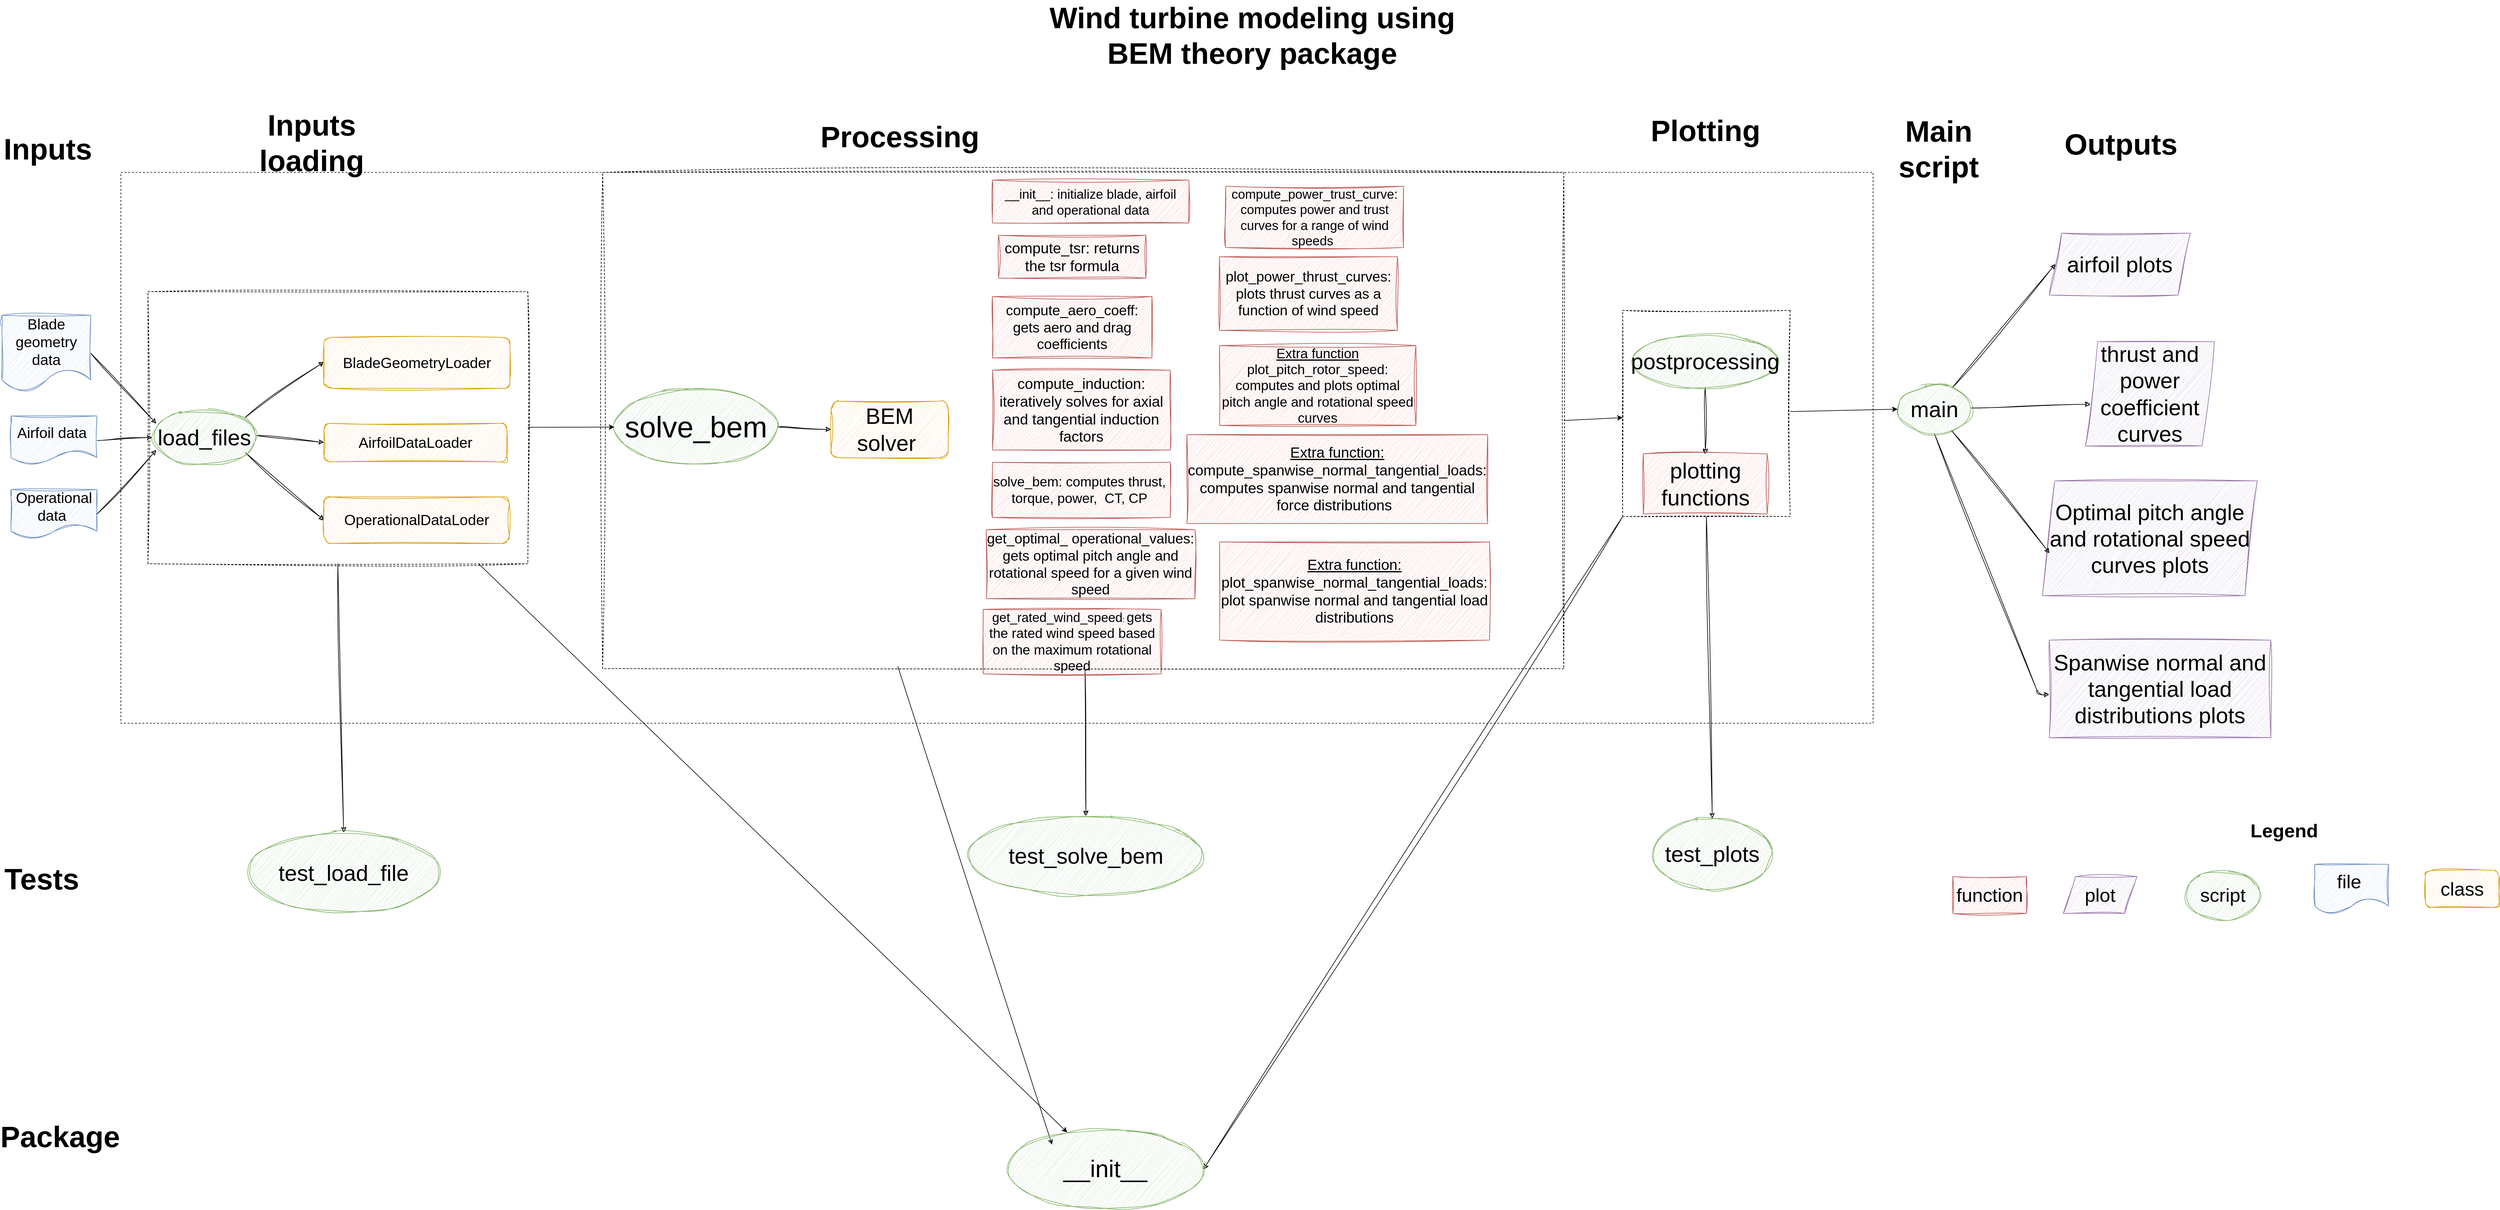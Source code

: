 <mxfile>
    <diagram id="l_XFcSIbPX8xk8myUDa6" name="Page-1">
        <mxGraphModel dx="2226" dy="1819" grid="0" gridSize="10" guides="1" tooltips="1" connect="1" arrows="1" fold="1" page="1" pageScale="1" pageWidth="850" pageHeight="1100" math="0" shadow="0">
            <root>
                <mxCell id="0"/>
                <mxCell id="1" parent="0"/>
                <mxCell id="2" value="&lt;font style=&quot;font-size: 24px;&quot;&gt;Blade geometry data&lt;/font&gt;" style="shape=document;whiteSpace=wrap;html=1;boundedLbl=1;fillColor=#dae8fc;strokeColor=#6c8ebf;sketch=1;curveFitting=1;jiggle=2;" parent="1" vertex="1">
                    <mxGeometry x="-845" y="126" width="145" height="124" as="geometry"/>
                </mxCell>
                <mxCell id="30" style="edgeStyle=none;html=1;entryX=0;entryY=0.5;entryDx=0;entryDy=0;exitX=1;exitY=0.5;exitDx=0;exitDy=0;sketch=1;curveFitting=1;jiggle=2;" parent="1" target="21" edge="1">
                    <mxGeometry relative="1" as="geometry">
                        <mxPoint x="-430.2" y="322" as="sourcePoint"/>
                    </mxGeometry>
                </mxCell>
                <mxCell id="55" style="edgeStyle=none;html=1;exitX=1;exitY=0.5;exitDx=0;exitDy=0;entryX=0;entryY=0.5;entryDx=0;entryDy=0;sketch=1;curveFitting=1;jiggle=2;" parent="1" source="3" target="52" edge="1">
                    <mxGeometry relative="1" as="geometry"/>
                </mxCell>
                <mxCell id="3" value="&lt;font style=&quot;font-size: 24px;&quot;&gt;Airfoil data&amp;nbsp;&lt;/font&gt;" style="shape=document;whiteSpace=wrap;html=1;boundedLbl=1;fillColor=#dae8fc;strokeColor=#6c8ebf;fontSize=20;sketch=1;curveFitting=1;jiggle=2;" parent="1" vertex="1">
                    <mxGeometry x="-830" y="290" width="140" height="80" as="geometry"/>
                </mxCell>
                <mxCell id="31" style="edgeStyle=none;html=1;entryX=0;entryY=0.5;entryDx=0;entryDy=0;exitX=1;exitY=1;exitDx=0;exitDy=0;sketch=1;curveFitting=1;jiggle=2;" parent="1" target="22" edge="1">
                    <mxGeometry relative="1" as="geometry">
                        <mxPoint x="-447.774" y="350.284" as="sourcePoint"/>
                    </mxGeometry>
                </mxCell>
                <mxCell id="4" value="&lt;font style=&quot;font-size: 24px;&quot;&gt;Operational data&amp;nbsp;&lt;/font&gt;" style="shape=document;whiteSpace=wrap;html=1;boundedLbl=1;fillColor=#dae8fc;strokeColor=#6c8ebf;fontSize=19;sketch=1;curveFitting=1;jiggle=2;" parent="1" vertex="1">
                    <mxGeometry x="-830" y="410" width="140" height="80" as="geometry"/>
                </mxCell>
                <mxCell id="5" value="&lt;font&gt;file&amp;nbsp;&lt;/font&gt;" style="shape=document;whiteSpace=wrap;html=1;boundedLbl=1;fillColor=#dae8fc;strokeColor=#6c8ebf;sketch=1;curveFitting=1;jiggle=2;fontSize=31;" parent="1" vertex="1">
                    <mxGeometry x="2924" y="1021" width="120" height="80" as="geometry"/>
                </mxCell>
                <mxCell id="7" value="&lt;font style=&quot;font-size: 48px;&quot;&gt;&lt;b style=&quot;&quot;&gt;Inputs&lt;/b&gt;&lt;/font&gt;" style="text;html=1;align=center;verticalAlign=middle;whiteSpace=wrap;rounded=0;sketch=1;curveFitting=1;jiggle=2;" parent="1" vertex="1">
                    <mxGeometry x="-800" y="-160" width="60" height="30" as="geometry"/>
                </mxCell>
                <mxCell id="8" value="&lt;font style=&quot;font-size: 36px;&quot;&gt;BEM solver&amp;nbsp;&lt;/font&gt;" style="rounded=1;whiteSpace=wrap;html=1;fillColor=#ffe6cc;strokeColor=#d79b00;fontSize=19;sketch=1;curveFitting=1;jiggle=2;" parent="1" vertex="1">
                    <mxGeometry x="506" y="266" width="191" height="92.5" as="geometry"/>
                </mxCell>
                <mxCell id="18" value="class" style="rounded=1;whiteSpace=wrap;html=1;fillColor=#ffe6cc;strokeColor=#d79b00;fontSize=31;sketch=1;curveFitting=1;jiggle=2;" parent="1" vertex="1">
                    <mxGeometry x="3104" y="1031" width="120" height="60" as="geometry"/>
                </mxCell>
                <mxCell id="21" value="&lt;font style=&quot;font-size: 24px;&quot;&gt;AirfoilDataLoader&lt;/font&gt;" style="rounded=1;whiteSpace=wrap;html=1;fillColor=#ffe6cc;strokeColor=#d79b00;sketch=1;curveFitting=1;jiggle=2;" parent="1" vertex="1">
                    <mxGeometry x="-320.2" y="302" width="298" height="63" as="geometry"/>
                </mxCell>
                <mxCell id="22" value="&lt;font style=&quot;font-size: 24px;&quot;&gt;OperationalDataLoder&lt;/font&gt;" style="rounded=1;whiteSpace=wrap;html=1;fillColor=#ffe6cc;strokeColor=#d79b00;sketch=1;curveFitting=1;jiggle=2;" parent="1" vertex="1">
                    <mxGeometry x="-320.2" y="422" width="302" height="76" as="geometry"/>
                </mxCell>
                <mxCell id="23" value="" style="endArrow=classic;html=1;entryX=0;entryY=0.5;entryDx=0;entryDy=0;sketch=1;curveFitting=1;jiggle=2;" parent="1" edge="1">
                    <mxGeometry width="50" height="50" relative="1" as="geometry">
                        <mxPoint x="-449.003" y="292.919" as="sourcePoint"/>
                        <mxPoint x="-320.2" y="202" as="targetPoint"/>
                    </mxGeometry>
                </mxCell>
                <mxCell id="32" value="script" style="ellipse;whiteSpace=wrap;html=1;fillColor=#d5e8d4;strokeColor=#82b366;fontSize=31;sketch=1;curveFitting=1;jiggle=2;" parent="1" vertex="1">
                    <mxGeometry x="2714" y="1031" width="120" height="80" as="geometry"/>
                </mxCell>
                <mxCell id="34" value="&lt;font&gt;plot&lt;/font&gt;" style="shape=parallelogram;perimeter=parallelogramPerimeter;whiteSpace=wrap;html=1;fixedSize=1;fillColor=#e1d5e7;strokeColor=#9673a6;sketch=1;curveFitting=1;jiggle=2;fontSize=31;" parent="1" vertex="1">
                    <mxGeometry x="2514" y="1041" width="120" height="60" as="geometry"/>
                </mxCell>
                <mxCell id="36" value="&lt;font&gt;&lt;b&gt;Legend&lt;/b&gt;&lt;/font&gt;" style="text;html=1;align=center;verticalAlign=middle;whiteSpace=wrap;rounded=0;fontSize=31;sketch=1;curveFitting=1;jiggle=2;" parent="1" vertex="1">
                    <mxGeometry x="2844" y="951" width="60" height="30" as="geometry"/>
                </mxCell>
                <mxCell id="42" value="" style="edgeStyle=none;html=1;entryX=0;entryY=0.5;entryDx=0;entryDy=0;sketch=1;curveFitting=1;jiggle=2;" parent="1" source="43" target="44" edge="1">
                    <mxGeometry relative="1" as="geometry">
                        <mxPoint x="2294" y="409" as="targetPoint"/>
                    </mxGeometry>
                </mxCell>
                <mxCell id="102" style="edgeStyle=none;html=1;sketch=1;curveFitting=1;jiggle=2;entryX=1;entryY=0.5;entryDx=0;entryDy=0;exitX=0;exitY=1;exitDx=0;exitDy=0;" parent="1" source="81" target="99" edge="1">
                    <mxGeometry relative="1" as="geometry"/>
                </mxCell>
                <mxCell id="148" style="edgeStyle=none;html=1;exitX=0.5;exitY=1;exitDx=0;exitDy=0;sketch=1;curveFitting=1;jiggle=2;" parent="1" source="43" target="147" edge="1">
                    <mxGeometry relative="1" as="geometry">
                        <Array as="points">
                            <mxPoint x="2474" y="745"/>
                        </Array>
                    </mxGeometry>
                </mxCell>
                <mxCell id="43" value="&lt;font style=&quot;font-size: 36px;&quot;&gt;main&lt;/font&gt;" style="ellipse;whiteSpace=wrap;html=1;fillColor=#d5e8d4;strokeColor=#82b366;fontSize=19;sketch=1;curveFitting=1;jiggle=2;" parent="1" vertex="1">
                    <mxGeometry x="2244" y="239" width="120" height="80" as="geometry"/>
                </mxCell>
                <mxCell id="44" value="&lt;font style=&quot;font-size: 36px;&quot;&gt;airfoil plots&lt;/font&gt;" style="shape=parallelogram;perimeter=parallelogramPerimeter;whiteSpace=wrap;html=1;fixedSize=1;fillColor=#e1d5e7;strokeColor=#9673a6;sketch=1;curveFitting=1;jiggle=2;" parent="1" vertex="1">
                    <mxGeometry x="2491" y="-8" width="230" height="101" as="geometry"/>
                </mxCell>
                <mxCell id="51" style="edgeStyle=none;html=1;exitX=0.5;exitY=1;exitDx=0;exitDy=0;entryX=0.5;entryY=0;entryDx=0;entryDy=0;sketch=1;curveFitting=1;jiggle=2;" parent="1" source="45" target="50" edge="1">
                    <mxGeometry relative="1" as="geometry"/>
                </mxCell>
                <mxCell id="45" value="&lt;font style=&quot;font-size: 36px;&quot;&gt;postprocessing&lt;/font&gt;" style="ellipse;whiteSpace=wrap;html=1;fillColor=#d5e8d4;strokeColor=#82b366;gradientColor=none;sketch=1;curveFitting=1;jiggle=2;" parent="1" vertex="1">
                    <mxGeometry x="1811" y="158" width="239" height="86" as="geometry"/>
                </mxCell>
                <mxCell id="49" value="&lt;font&gt;function&lt;/font&gt;" style="rounded=0;whiteSpace=wrap;html=1;fillColor=#f8cecc;strokeColor=#b85450;gradientColor=none;sketch=1;curveFitting=1;jiggle=2;fontSize=31;" parent="1" vertex="1">
                    <mxGeometry x="2334" y="1041" width="120" height="60" as="geometry"/>
                </mxCell>
                <mxCell id="50" value="&lt;font style=&quot;font-size: 36px;&quot;&gt;plotting functions&lt;/font&gt;" style="rounded=0;whiteSpace=wrap;html=1;fillColor=#f8cecc;strokeColor=#b85450;sketch=1;curveFitting=1;jiggle=2;" parent="1" vertex="1">
                    <mxGeometry x="1829.5" y="352" width="202" height="98" as="geometry"/>
                </mxCell>
                <mxCell id="52" value="&lt;font style=&quot;font-size: 36px;&quot;&gt;load_files&lt;/font&gt;" style="ellipse;whiteSpace=wrap;html=1;fillColor=#d5e8d4;strokeColor=#82b366;sketch=1;curveFitting=1;jiggle=2;" parent="1" vertex="1">
                    <mxGeometry x="-600" y="280" width="170" height="90" as="geometry"/>
                </mxCell>
                <mxCell id="60" style="edgeStyle=none;html=1;exitX=1;exitY=0.5;exitDx=0;exitDy=0;entryX=0;entryY=0.5;entryDx=0;entryDy=0;sketch=1;curveFitting=1;jiggle=2;" parent="1" source="53" target="8" edge="1">
                    <mxGeometry relative="1" as="geometry"/>
                </mxCell>
                <mxCell id="53" value="&lt;font style=&quot;font-size: 48px;&quot;&gt;solve_bem&lt;/font&gt;" style="ellipse;whiteSpace=wrap;html=1;fillColor=#d5e8d4;strokeColor=#82b366;sketch=1;curveFitting=1;jiggle=2;" parent="1" vertex="1">
                    <mxGeometry x="153" y="246" width="266" height="124" as="geometry"/>
                </mxCell>
                <mxCell id="54" style="edgeStyle=none;html=1;entryX=0.039;entryY=0.251;entryDx=0;entryDy=0;entryPerimeter=0;exitX=1;exitY=0.5;exitDx=0;exitDy=0;sketch=1;curveFitting=1;jiggle=2;" parent="1" source="2" target="52" edge="1">
                    <mxGeometry relative="1" as="geometry"/>
                </mxCell>
                <mxCell id="56" style="edgeStyle=none;html=1;exitX=1;exitY=0.5;exitDx=0;exitDy=0;entryX=0.039;entryY=0.731;entryDx=0;entryDy=0;entryPerimeter=0;sketch=1;curveFitting=1;jiggle=2;" parent="1" source="4" target="52" edge="1">
                    <mxGeometry relative="1" as="geometry"/>
                </mxCell>
                <mxCell id="62" value="&lt;font style=&quot;font-size: 48px;&quot;&gt;&lt;b style=&quot;&quot;&gt;Wind turbine modeling using BEM theory package&lt;/b&gt;&lt;/font&gt;" style="text;html=1;align=center;verticalAlign=middle;whiteSpace=wrap;rounded=0;sketch=1;curveFitting=1;jiggle=2;" parent="1" vertex="1">
                    <mxGeometry x="840" y="-370" width="705" height="80" as="geometry"/>
                </mxCell>
                <mxCell id="63" value="&lt;font style=&quot;font-size: 24px;&quot;&gt;compute_tsr: returns the tsr formula&lt;/font&gt;" style="rounded=0;whiteSpace=wrap;html=1;fillColor=#f8cecc;strokeColor=#b85450;sketch=1;curveFitting=1;jiggle=2;" parent="1" vertex="1">
                    <mxGeometry x="779" y="-4.5" width="240" height="70" as="geometry"/>
                </mxCell>
                <mxCell id="65" value="&lt;font style=&quot;font-size: 36px;&quot;&gt;test_load_file&lt;/font&gt;" style="ellipse;whiteSpace=wrap;html=1;fillColor=#d5e8d4;strokeColor=#82b366;sketch=1;curveFitting=1;jiggle=2;" parent="1" vertex="1">
                    <mxGeometry x="-444" y="969" width="312" height="131" as="geometry"/>
                </mxCell>
                <mxCell id="71" value="&lt;font style=&quot;font-size: 24px;&quot;&gt;BladeGeometryLoader&lt;/font&gt;" style="rounded=1;whiteSpace=wrap;html=1;fillColor=#ffe6cc;strokeColor=#d79b00;fontSize=17;sketch=1;curveFitting=1;jiggle=2;" parent="1" vertex="1">
                    <mxGeometry x="-320.2" y="162" width="303" height="83" as="geometry"/>
                </mxCell>
                <mxCell id="74" style="edgeStyle=none;html=1;exitX=0.5;exitY=1;exitDx=0;exitDy=0;entryX=0.5;entryY=0;entryDx=0;entryDy=0;sketch=1;curveFitting=1;jiggle=2;" parent="1" source="73" target="65" edge="1">
                    <mxGeometry relative="1" as="geometry"/>
                </mxCell>
                <mxCell id="129" style="edgeStyle=none;html=1;" parent="1" source="73" target="53" edge="1">
                    <mxGeometry relative="1" as="geometry"/>
                </mxCell>
                <mxCell id="130" style="edgeStyle=none;html=1;" parent="1" source="73" target="99" edge="1">
                    <mxGeometry relative="1" as="geometry"/>
                </mxCell>
                <mxCell id="73" value="" style="rounded=0;whiteSpace=wrap;html=1;fillColor=none;strokeColor=default;dashed=1;sketch=1;curveFitting=1;jiggle=2;" parent="1" vertex="1">
                    <mxGeometry x="-607" y="87.5" width="619" height="443.5" as="geometry"/>
                </mxCell>
                <mxCell id="77" value="&lt;font style=&quot;font-size: 48px;&quot;&gt;&lt;b style=&quot;&quot;&gt;Processing&amp;nbsp;&lt;/b&gt;&lt;/font&gt;" style="text;html=1;align=center;verticalAlign=middle;whiteSpace=wrap;rounded=0;sketch=1;curveFitting=1;jiggle=2;" parent="1" vertex="1">
                    <mxGeometry x="595" y="-180" width="60" height="30" as="geometry"/>
                </mxCell>
                <mxCell id="85" style="edgeStyle=none;html=1;entryX=0.5;entryY=0;entryDx=0;entryDy=0;sketch=1;curveFitting=1;jiggle=2;" parent="1" source="80" target="84" edge="1">
                    <mxGeometry relative="1" as="geometry"/>
                </mxCell>
                <mxCell id="144" style="edgeStyle=none;html=1;exitX=1;exitY=0.5;exitDx=0;exitDy=0;" parent="1" source="80" target="81" edge="1">
                    <mxGeometry relative="1" as="geometry"/>
                </mxCell>
                <mxCell id="149" style="edgeStyle=none;html=1;exitX=0.307;exitY=0.995;exitDx=0;exitDy=0;exitPerimeter=0;" parent="1" source="80" edge="1">
                    <mxGeometry relative="1" as="geometry">
                        <mxPoint x="627" y="737" as="sourcePoint"/>
                        <mxPoint x="866.197" y="1478" as="targetPoint"/>
                    </mxGeometry>
                </mxCell>
                <mxCell id="80" value="" style="rounded=0;whiteSpace=wrap;html=1;fillColor=none;strokeColor=default;dashed=1;sketch=1;curveFitting=1;jiggle=2;" parent="1" vertex="1">
                    <mxGeometry x="134" y="-107" width="1566" height="809" as="geometry"/>
                </mxCell>
                <mxCell id="89" style="edgeStyle=none;html=1;exitX=0.5;exitY=1;exitDx=0;exitDy=0;entryX=0.5;entryY=0;entryDx=0;entryDy=0;sketch=1;curveFitting=1;jiggle=2;" parent="1" source="81" target="88" edge="1">
                    <mxGeometry relative="1" as="geometry"/>
                </mxCell>
                <mxCell id="140" style="edgeStyle=none;html=1;entryX=0;entryY=0.5;entryDx=0;entryDy=0;" parent="1" source="81" target="43" edge="1">
                    <mxGeometry relative="1" as="geometry"/>
                </mxCell>
                <mxCell id="81" value="" style="rounded=0;whiteSpace=wrap;html=1;fillColor=none;dashed=1;sketch=1;curveFitting=1;jiggle=2;" parent="1" vertex="1">
                    <mxGeometry x="1796" y="118" width="273" height="336" as="geometry"/>
                </mxCell>
                <mxCell id="82" value="&lt;font style=&quot;font-size: 48px;&quot;&gt;&lt;b style=&quot;&quot;&gt;Plotting&lt;/b&gt;&lt;/font&gt;" style="text;html=1;align=center;verticalAlign=middle;whiteSpace=wrap;rounded=0;sketch=1;curveFitting=1;jiggle=2;" parent="1" vertex="1">
                    <mxGeometry x="1900.5" y="-190" width="60" height="30" as="geometry"/>
                </mxCell>
                <mxCell id="84" value="&lt;font style=&quot;font-size: 36px;&quot;&gt;test_solve_bem&lt;/font&gt;" style="ellipse;whiteSpace=wrap;html=1;fillColor=#d5e8d4;strokeColor=#82b366;sketch=1;curveFitting=1;jiggle=2;" parent="1" vertex="1">
                    <mxGeometry x="730" y="942" width="383" height="130" as="geometry"/>
                </mxCell>
                <mxCell id="87" value="&lt;font style=&quot;font-size: 48px;&quot;&gt;&lt;b style=&quot;&quot;&gt;Main script&lt;/b&gt;&lt;/font&gt;" style="text;html=1;align=center;verticalAlign=middle;whiteSpace=wrap;rounded=0;sketch=1;curveFitting=1;jiggle=2;" parent="1" vertex="1">
                    <mxGeometry x="2191" y="-160" width="240" height="30" as="geometry"/>
                </mxCell>
                <mxCell id="88" value="&lt;font style=&quot;font-size: 36px;&quot;&gt;test_plots&lt;/font&gt;" style="ellipse;whiteSpace=wrap;html=1;fillColor=#d5e8d4;strokeColor=#82b366;sketch=1;curveFitting=1;jiggle=2;" parent="1" vertex="1">
                    <mxGeometry x="1845" y="946" width="194" height="116" as="geometry"/>
                </mxCell>
                <mxCell id="91" value="&lt;font style=&quot;font-size: 36px;&quot;&gt;thrust and power coefficient curves&lt;/font&gt;" style="shape=parallelogram;perimeter=parallelogramPerimeter;whiteSpace=wrap;html=1;fixedSize=1;fillColor=#e1d5e7;strokeColor=#9673a6;sketch=1;curveFitting=1;jiggle=2;" parent="1" vertex="1">
                    <mxGeometry x="2550" y="169" width="210" height="170" as="geometry"/>
                </mxCell>
                <mxCell id="94" style="edgeStyle=none;html=1;entryX=0.038;entryY=0.599;entryDx=0;entryDy=0;entryPerimeter=0;sketch=1;curveFitting=1;jiggle=2;" parent="1" source="43" target="91" edge="1">
                    <mxGeometry relative="1" as="geometry"/>
                </mxCell>
                <mxCell id="96" value="&lt;font style=&quot;font-size: 48px;&quot;&gt;&lt;b style=&quot;&quot;&gt;Inputs loading&lt;/b&gt;&lt;/font&gt;" style="text;html=1;align=center;verticalAlign=middle;whiteSpace=wrap;rounded=0;sketch=1;curveFitting=1;jiggle=2;" parent="1" vertex="1">
                    <mxGeometry x="-370" y="-170" width="60" height="30" as="geometry"/>
                </mxCell>
                <mxCell id="97" value="&lt;b&gt;&lt;font style=&quot;font-size: 48px;&quot;&gt;Tests&lt;/font&gt;&lt;/b&gt;" style="text;html=1;align=center;verticalAlign=middle;whiteSpace=wrap;rounded=0;sketch=1;curveFitting=1;jiggle=2;" parent="1" vertex="1">
                    <mxGeometry x="-810" y="1030" width="60" height="30" as="geometry"/>
                </mxCell>
                <mxCell id="98" value="&lt;font style=&quot;font-size: 48px;&quot;&gt;&lt;b style=&quot;&quot;&gt;Package&lt;/b&gt;&lt;/font&gt;" style="text;html=1;align=center;verticalAlign=middle;whiteSpace=wrap;rounded=0;sketch=1;curveFitting=1;jiggle=2;" parent="1" vertex="1">
                    <mxGeometry x="-780" y="1450" width="60" height="30" as="geometry"/>
                </mxCell>
                <mxCell id="99" value="&lt;font style=&quot;font-size: 39px;&quot;&gt;__init__&lt;/font&gt;" style="ellipse;whiteSpace=wrap;html=1;fillColor=#d5e8d4;strokeColor=#82b366;sketch=1;curveFitting=1;jiggle=2;" parent="1" vertex="1">
                    <mxGeometry x="793" y="1453" width="320" height="130" as="geometry"/>
                </mxCell>
                <mxCell id="104" value="&lt;font style=&quot;font-size: 23px;&quot;&gt;compute_aero_coeff: gets aero and drag coefficients&lt;/font&gt;" style="rounded=0;whiteSpace=wrap;html=1;fillColor=#f8cecc;strokeColor=#b85450;sketch=1;curveFitting=1;jiggle=2;" parent="1" vertex="1">
                    <mxGeometry x="769" y="95.5" width="260" height="100" as="geometry"/>
                </mxCell>
                <mxCell id="105" value="&lt;font style=&quot;font-size: 24px;&quot;&gt;compute_induction: iteratively solves for axial and tangential induction factors&lt;/font&gt;" style="rounded=0;whiteSpace=wrap;html=1;fillColor=#f8cecc;strokeColor=#b85450;sketch=1;curveFitting=1;jiggle=2;" parent="1" vertex="1">
                    <mxGeometry x="769" y="215.5" width="290" height="130" as="geometry"/>
                </mxCell>
                <mxCell id="106" value="&lt;font style=&quot;font-size: 22px;&quot;&gt;solve_bem: computes thrust,&amp;nbsp; torque, power,&amp;nbsp; CT, CP&amp;nbsp;&lt;/font&gt;" style="rounded=0;whiteSpace=wrap;html=1;fillColor=#f8cecc;strokeColor=#b85450;sketch=1;curveFitting=1;jiggle=2;" parent="1" vertex="1">
                    <mxGeometry x="769" y="365.5" width="290" height="90" as="geometry"/>
                </mxCell>
                <mxCell id="107" value="&lt;font style=&quot;font-size: 23px;&quot;&gt;get_optimal_ operational_values: gets optimal pitch angle and rotational speed for a given wind speed&lt;/font&gt;" style="rounded=0;whiteSpace=wrap;html=1;fillColor=#f8cecc;strokeColor=#b85450;sketch=1;curveFitting=1;jiggle=2;" parent="1" vertex="1">
                    <mxGeometry x="759" y="475.5" width="340" height="112.5" as="geometry"/>
                </mxCell>
                <mxCell id="108" value="&lt;font style=&quot;font-size: 21px;&quot;&gt;get_rated_wind_speed&lt;/font&gt;: &lt;font style=&quot;font-size: 22px;&quot;&gt;gets the rated wind speed based on the maximum rotational speed&lt;/font&gt;" style="rounded=0;whiteSpace=wrap;html=1;fillColor=#f8cecc;strokeColor=#b85450;sketch=1;curveFitting=1;jiggle=2;" parent="1" vertex="1">
                    <mxGeometry x="754" y="605.5" width="290" height="105" as="geometry"/>
                </mxCell>
                <mxCell id="109" value="&lt;font style=&quot;font-size: 21px;&quot;&gt;compute_power_trust_curve: computes power and trust curves for a range of wind speeds&lt;/font&gt;&amp;nbsp;&amp;nbsp;" style="rounded=0;whiteSpace=wrap;html=1;sketch=1;curveFitting=1;jiggle=2;fillColor=#f8cecc;strokeColor=#b85450;" parent="1" vertex="1">
                    <mxGeometry x="1149" y="-84.5" width="290" height="100" as="geometry"/>
                </mxCell>
                <mxCell id="110" value="&lt;font style=&quot;font-size: 23px;&quot;&gt;plot_power_thrust_curves: plots thrust curves as a function of wind speed&lt;/font&gt;" style="rounded=0;whiteSpace=wrap;html=1;fillColor=#f8cecc;strokeColor=#b85450;sketch=1;curveFitting=1;jiggle=2;" parent="1" vertex="1">
                    <mxGeometry x="1139" y="30.5" width="290" height="120" as="geometry"/>
                </mxCell>
                <mxCell id="111" value="&lt;div&gt;&lt;font style=&quot;font-size: 22px;&quot;&gt;&lt;u&gt;Extra function&lt;/u&gt;&lt;/font&gt;&lt;/div&gt;&lt;font style=&quot;font-size: 22px;&quot;&gt;plot_pitch_rotor_speed: computes and plots optimal pitch angle and rotational speed curves&lt;/font&gt;" style="rounded=0;whiteSpace=wrap;html=1;fillColor=#f8cecc;strokeColor=#b85450;sketch=1;curveFitting=1;jiggle=2;" parent="1" vertex="1">
                    <mxGeometry x="1139" y="175.5" width="320" height="130" as="geometry"/>
                </mxCell>
                <mxCell id="128" value="&lt;font style=&quot;font-size: 48px;&quot;&gt;&lt;b style=&quot;&quot;&gt;Outputs&lt;/b&gt;&lt;/font&gt;" style="text;html=1;align=center;verticalAlign=middle;whiteSpace=wrap;rounded=0;" parent="1" vertex="1">
                    <mxGeometry x="2578" y="-168" width="60" height="30" as="geometry"/>
                </mxCell>
                <mxCell id="131" value="" style="rounded=0;whiteSpace=wrap;html=1;strokeColor=default;dashed=1;fillColor=none;" parent="1" vertex="1">
                    <mxGeometry x="-651" y="-107" width="2855" height="898" as="geometry"/>
                </mxCell>
                <mxCell id="132" value="&lt;font style=&quot;font-size: 21px;&quot;&gt;__init__: initialize blade, airfoil and operational data&lt;/font&gt;" style="rounded=0;whiteSpace=wrap;html=1;fillColor=#f8cecc;strokeColor=#b85450;sketch=1;curveFitting=1;jiggle=2;" parent="1" vertex="1">
                    <mxGeometry x="769" y="-94.5" width="320" height="70" as="geometry"/>
                </mxCell>
                <mxCell id="133" value="&lt;div&gt;&lt;font style=&quot;font-size: 24px;&quot;&gt;&lt;u&gt;Extra function:&lt;/u&gt;&lt;/font&gt;&lt;/div&gt;&lt;font style=&quot;font-size: 24px;&quot;&gt;&lt;font style=&quot;&quot;&gt;compute_spanwise_normal_tangential_loads&lt;/font&gt;: computes spanwise normal and tangential force distributions&lt;/font&gt;&amp;nbsp; &amp;nbsp;" style="rounded=0;whiteSpace=wrap;html=1;fillColor=#f8cecc;strokeColor=#b85450;sketch=1;curveFitting=1;jiggle=2;" parent="1" vertex="1">
                    <mxGeometry x="1086" y="320.5" width="490" height="145" as="geometry"/>
                </mxCell>
                <mxCell id="136" value="&lt;div&gt;&lt;font style=&quot;font-size: 24px;&quot;&gt;&lt;u&gt;Extra function:&lt;/u&gt;&lt;/font&gt;&lt;/div&gt;&lt;font style=&quot;font-size: 24px;&quot;&gt;plot_spanwise_normal_tangential_loads: plot spanwise normal and tangential load distributions&lt;/font&gt;" style="rounded=0;whiteSpace=wrap;html=1;fillColor=#f8cecc;strokeColor=#b85450;sketch=1;curveFitting=1;jiggle=2;" parent="1" vertex="1">
                    <mxGeometry x="1139" y="495.5" width="440" height="160" as="geometry"/>
                </mxCell>
                <mxCell id="145" value="&lt;font style=&quot;font-size: 36px;&quot;&gt;Optimal pitch angle and rotational speed curves plots&lt;/font&gt;" style="shape=parallelogram;perimeter=parallelogramPerimeter;whiteSpace=wrap;html=1;fixedSize=1;fillColor=#e1d5e7;strokeColor=#9673a6;sketch=1;curveFitting=1;jiggle=2;" parent="1" vertex="1">
                    <mxGeometry x="2480" y="396" width="350" height="187" as="geometry"/>
                </mxCell>
                <mxCell id="146" style="edgeStyle=none;html=1;entryX=0.033;entryY=0.63;entryDx=0;entryDy=0;entryPerimeter=0;sketch=1;curveFitting=1;jiggle=2;" parent="1" source="43" target="145" edge="1">
                    <mxGeometry relative="1" as="geometry"/>
                </mxCell>
                <mxCell id="147" value="&lt;font style=&quot;font-size: 36px;&quot;&gt;Spanwise normal and tangential load distributions plots&lt;/font&gt;" style="rounded=0;whiteSpace=wrap;html=1;fillColor=#e1d5e7;strokeColor=#9673a6;sketch=1;curveFitting=1;jiggle=2;" parent="1" vertex="1">
                    <mxGeometry x="2491" y="655.5" width="361" height="159" as="geometry"/>
                </mxCell>
            </root>
        </mxGraphModel>
    </diagram>
</mxfile>